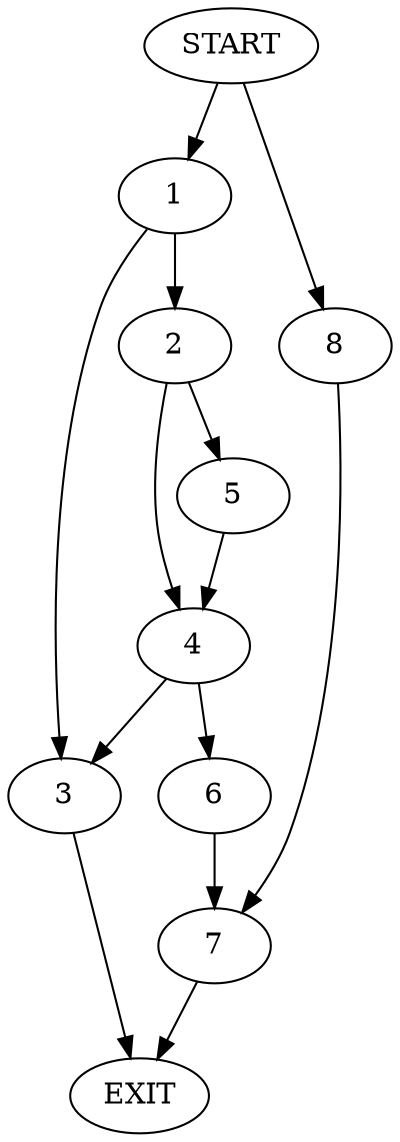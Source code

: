 digraph {
0 [label="START"]
9 [label="EXIT"]
0 -> 1
1 -> 2
1 -> 3
2 -> 4
2 -> 5
3 -> 9
5 -> 4
4 -> 6
4 -> 3
6 -> 7
7 -> 9
0 -> 8
8 -> 7
}
